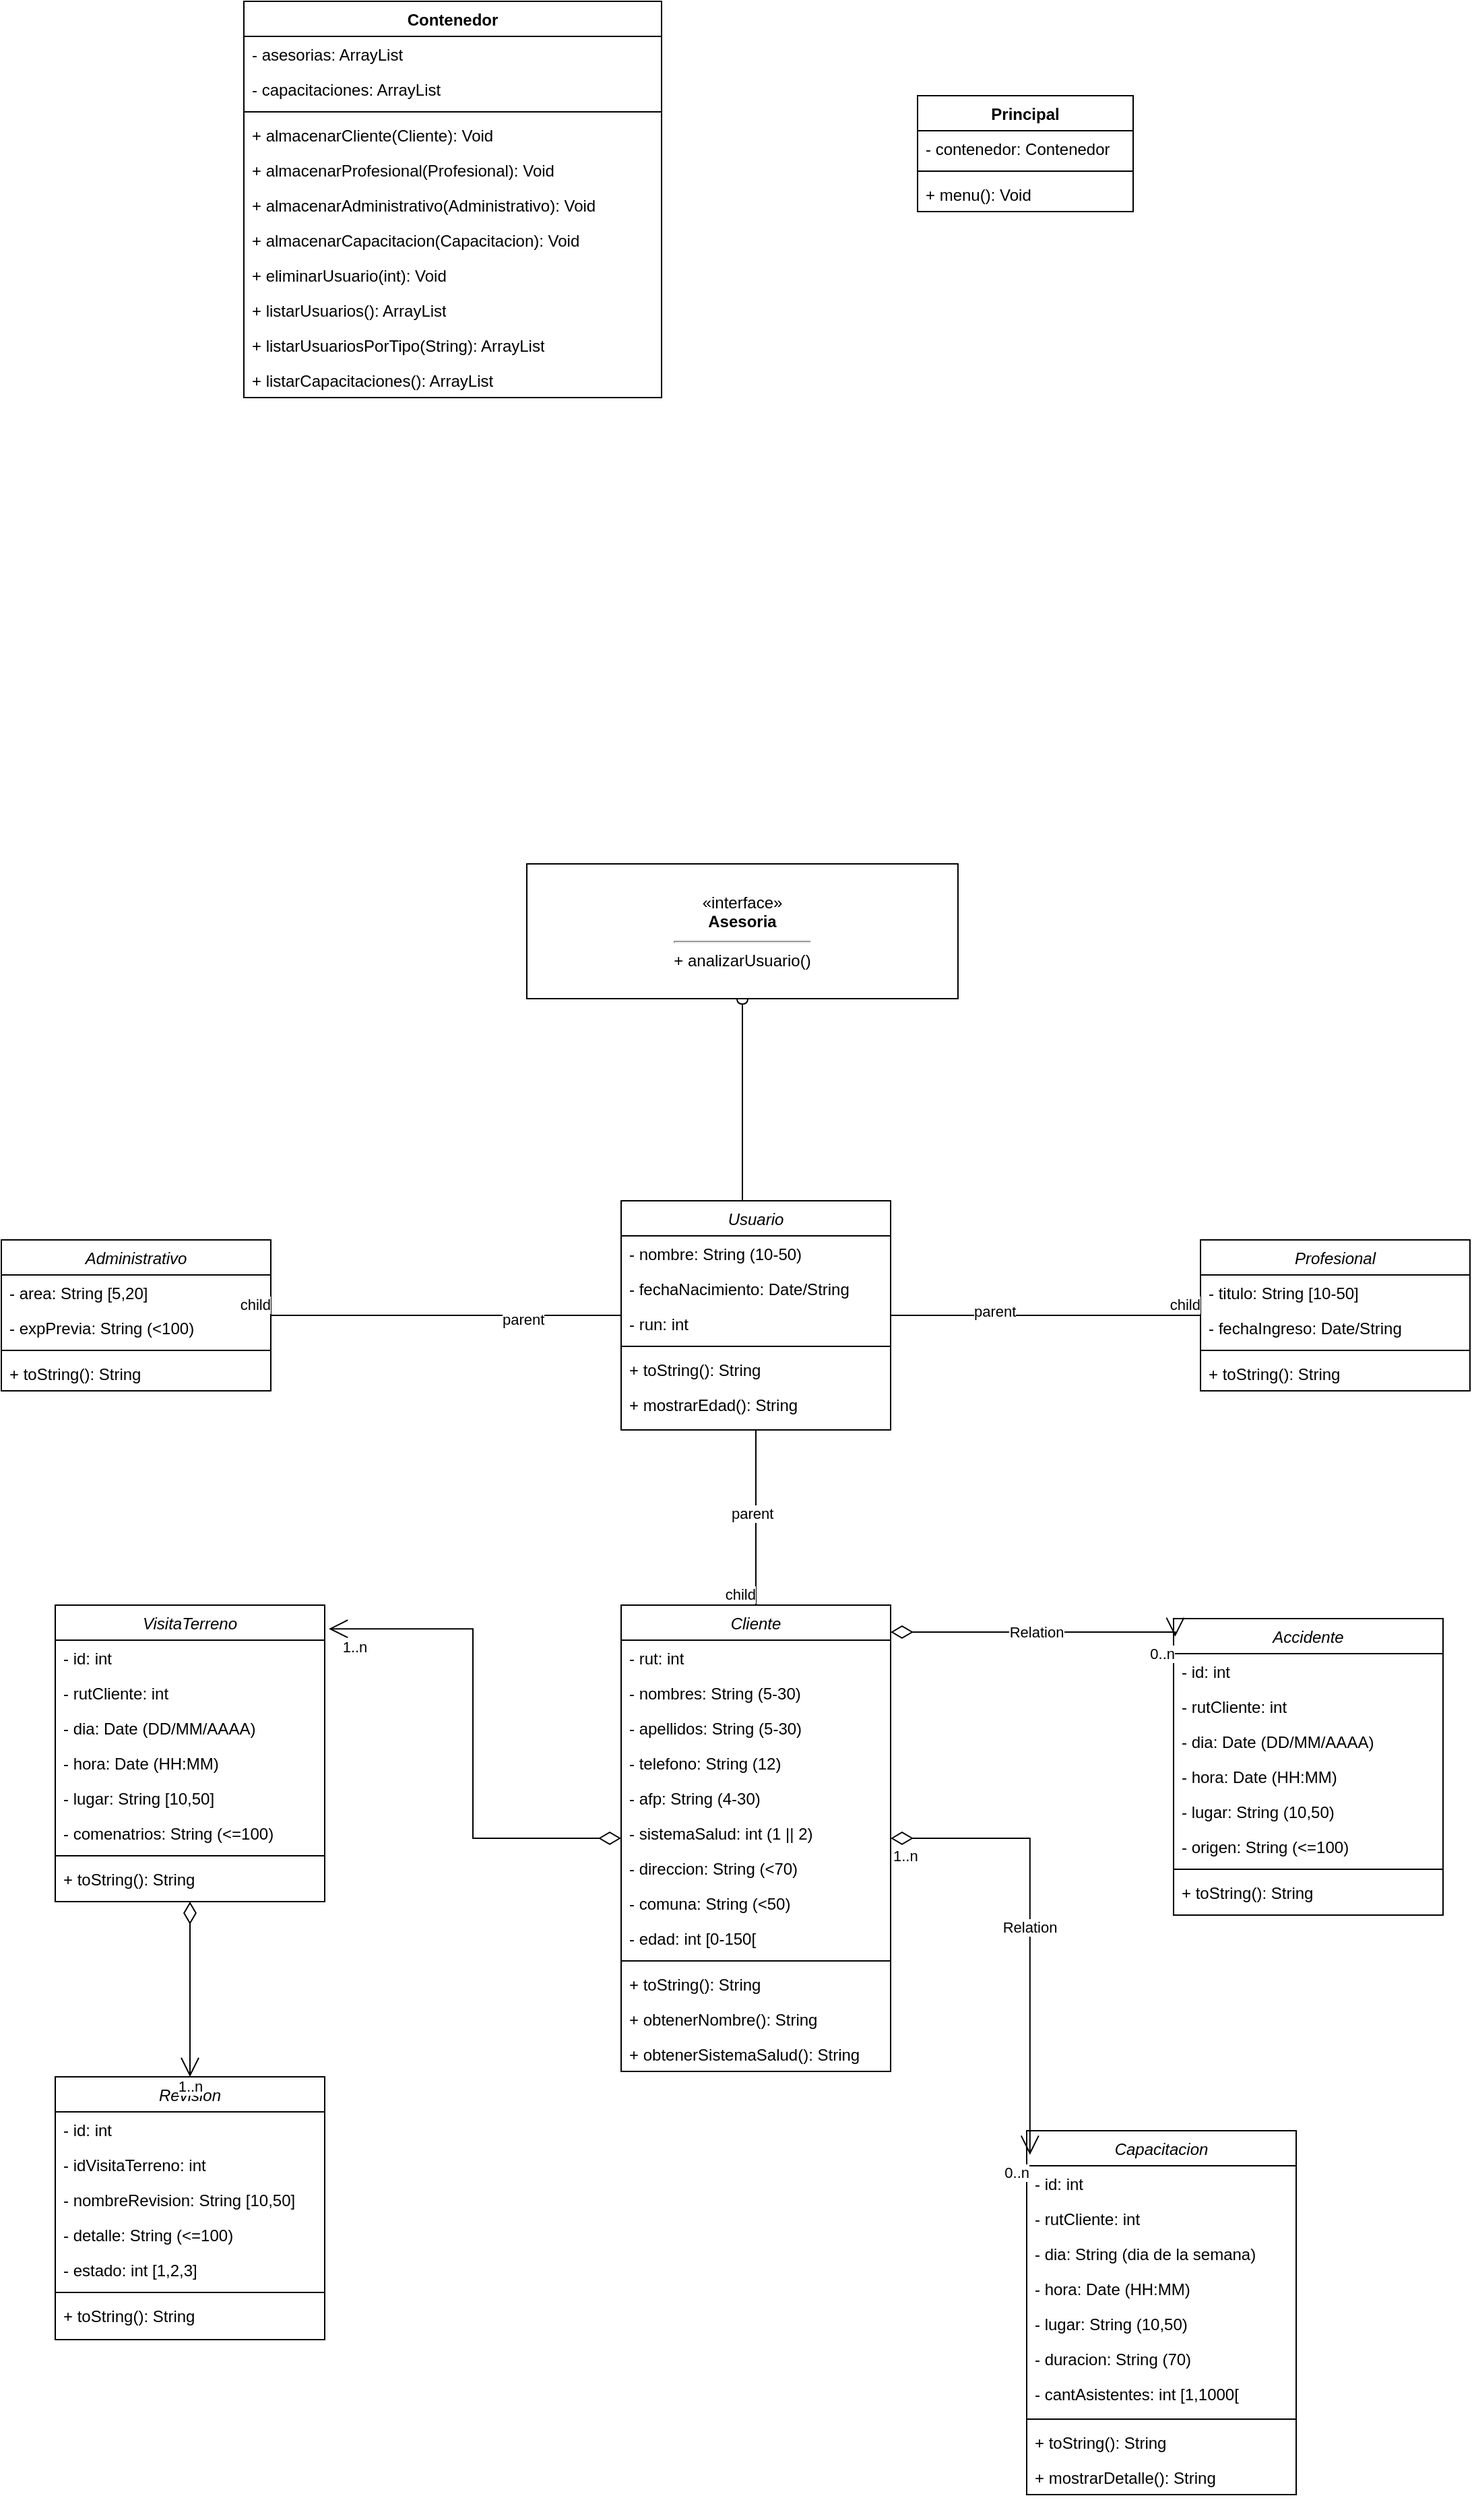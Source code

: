 <mxfile version="28.0.4">
  <diagram id="C5RBs43oDa-KdzZeNtuy" name="Page-1">
    <mxGraphModel dx="1303" dy="1962" grid="1" gridSize="10" guides="1" tooltips="1" connect="1" arrows="1" fold="1" page="1" pageScale="1" pageWidth="827" pageHeight="1169" math="0" shadow="0">
      <root>
        <mxCell id="WIyWlLk6GJQsqaUBKTNV-0" />
        <mxCell id="WIyWlLk6GJQsqaUBKTNV-1" parent="WIyWlLk6GJQsqaUBKTNV-0" />
        <mxCell id="zkfFHV4jXpPFQw0GAbJ--0" value="Usuario" style="swimlane;fontStyle=2;align=center;verticalAlign=top;childLayout=stackLayout;horizontal=1;startSize=26;horizontalStack=0;resizeParent=1;resizeLast=0;collapsible=1;marginBottom=0;rounded=0;shadow=0;strokeWidth=1;" parent="WIyWlLk6GJQsqaUBKTNV-1" vertex="1">
          <mxGeometry x="740" y="-180" width="200" height="170" as="geometry">
            <mxRectangle x="740" y="-380" width="160" height="26" as="alternateBounds" />
          </mxGeometry>
        </mxCell>
        <mxCell id="zkfFHV4jXpPFQw0GAbJ--1" value="- nombre: String (10-50)" style="text;align=left;verticalAlign=top;spacingLeft=4;spacingRight=4;overflow=hidden;rotatable=0;points=[[0,0.5],[1,0.5]];portConstraint=eastwest;" parent="zkfFHV4jXpPFQw0GAbJ--0" vertex="1">
          <mxGeometry y="26" width="200" height="26" as="geometry" />
        </mxCell>
        <mxCell id="zkfFHV4jXpPFQw0GAbJ--2" value="- fechaNacimiento: Date/String" style="text;align=left;verticalAlign=top;spacingLeft=4;spacingRight=4;overflow=hidden;rotatable=0;points=[[0,0.5],[1,0.5]];portConstraint=eastwest;rounded=0;shadow=0;html=0;" parent="zkfFHV4jXpPFQw0GAbJ--0" vertex="1">
          <mxGeometry y="52" width="200" height="26" as="geometry" />
        </mxCell>
        <mxCell id="zkfFHV4jXpPFQw0GAbJ--3" value="- run: int" style="text;align=left;verticalAlign=top;spacingLeft=4;spacingRight=4;overflow=hidden;rotatable=0;points=[[0,0.5],[1,0.5]];portConstraint=eastwest;rounded=0;shadow=0;html=0;" parent="zkfFHV4jXpPFQw0GAbJ--0" vertex="1">
          <mxGeometry y="78" width="200" height="26" as="geometry" />
        </mxCell>
        <mxCell id="zkfFHV4jXpPFQw0GAbJ--4" value="" style="line;html=1;strokeWidth=1;align=left;verticalAlign=middle;spacingTop=-1;spacingLeft=3;spacingRight=3;rotatable=0;labelPosition=right;points=[];portConstraint=eastwest;" parent="zkfFHV4jXpPFQw0GAbJ--0" vertex="1">
          <mxGeometry y="104" width="200" height="8" as="geometry" />
        </mxCell>
        <mxCell id="zkfFHV4jXpPFQw0GAbJ--5" value="+ toString(): String" style="text;align=left;verticalAlign=top;spacingLeft=4;spacingRight=4;overflow=hidden;rotatable=0;points=[[0,0.5],[1,0.5]];portConstraint=eastwest;" parent="zkfFHV4jXpPFQw0GAbJ--0" vertex="1">
          <mxGeometry y="112" width="200" height="26" as="geometry" />
        </mxCell>
        <mxCell id="tu1aCwxSebg4Oj8lxgNf-0" value="+ mostrarEdad(): String" style="text;align=left;verticalAlign=top;spacingLeft=4;spacingRight=4;overflow=hidden;rotatable=0;points=[[0,0.5],[1,0.5]];portConstraint=eastwest;" vertex="1" parent="zkfFHV4jXpPFQw0GAbJ--0">
          <mxGeometry y="138" width="200" height="26" as="geometry" />
        </mxCell>
        <mxCell id="suIlF_42kFlUgBsZwgsf-0" value="Cliente" style="swimlane;fontStyle=2;align=center;verticalAlign=top;childLayout=stackLayout;horizontal=1;startSize=26;horizontalStack=0;resizeParent=1;resizeLast=0;collapsible=1;marginBottom=0;rounded=0;shadow=0;strokeWidth=1;" parent="WIyWlLk6GJQsqaUBKTNV-1" vertex="1">
          <mxGeometry x="740" y="120" width="200" height="346" as="geometry">
            <mxRectangle x="740" y="120" width="160" height="26" as="alternateBounds" />
          </mxGeometry>
        </mxCell>
        <mxCell id="suIlF_42kFlUgBsZwgsf-1" value="- rut: int" style="text;align=left;verticalAlign=top;spacingLeft=4;spacingRight=4;overflow=hidden;rotatable=0;points=[[0,0.5],[1,0.5]];portConstraint=eastwest;" parent="suIlF_42kFlUgBsZwgsf-0" vertex="1">
          <mxGeometry y="26" width="200" height="26" as="geometry" />
        </mxCell>
        <mxCell id="suIlF_42kFlUgBsZwgsf-2" value="- nombres: String (5-30)" style="text;align=left;verticalAlign=top;spacingLeft=4;spacingRight=4;overflow=hidden;rotatable=0;points=[[0,0.5],[1,0.5]];portConstraint=eastwest;rounded=0;shadow=0;html=0;" parent="suIlF_42kFlUgBsZwgsf-0" vertex="1">
          <mxGeometry y="52" width="200" height="26" as="geometry" />
        </mxCell>
        <mxCell id="suIlF_42kFlUgBsZwgsf-3" value="- apellidos: String (5-30)" style="text;align=left;verticalAlign=top;spacingLeft=4;spacingRight=4;overflow=hidden;rotatable=0;points=[[0,0.5],[1,0.5]];portConstraint=eastwest;rounded=0;shadow=0;html=0;" parent="suIlF_42kFlUgBsZwgsf-0" vertex="1">
          <mxGeometry y="78" width="200" height="26" as="geometry" />
        </mxCell>
        <mxCell id="suIlF_42kFlUgBsZwgsf-7" value="- telefono: String (12)" style="text;align=left;verticalAlign=top;spacingLeft=4;spacingRight=4;overflow=hidden;rotatable=0;points=[[0,0.5],[1,0.5]];portConstraint=eastwest;rounded=0;shadow=0;html=0;" parent="suIlF_42kFlUgBsZwgsf-0" vertex="1">
          <mxGeometry y="104" width="200" height="26" as="geometry" />
        </mxCell>
        <mxCell id="suIlF_42kFlUgBsZwgsf-8" value="- afp: String (4-30)" style="text;align=left;verticalAlign=top;spacingLeft=4;spacingRight=4;overflow=hidden;rotatable=0;points=[[0,0.5],[1,0.5]];portConstraint=eastwest;rounded=0;shadow=0;html=0;" parent="suIlF_42kFlUgBsZwgsf-0" vertex="1">
          <mxGeometry y="130" width="200" height="26" as="geometry" />
        </mxCell>
        <mxCell id="suIlF_42kFlUgBsZwgsf-9" value="- sistemaSalud: int (1 || 2)" style="text;align=left;verticalAlign=top;spacingLeft=4;spacingRight=4;overflow=hidden;rotatable=0;points=[[0,0.5],[1,0.5]];portConstraint=eastwest;rounded=0;shadow=0;html=0;" parent="suIlF_42kFlUgBsZwgsf-0" vertex="1">
          <mxGeometry y="156" width="200" height="26" as="geometry" />
        </mxCell>
        <mxCell id="suIlF_42kFlUgBsZwgsf-10" value="- direccion: String (&lt;70)" style="text;align=left;verticalAlign=top;spacingLeft=4;spacingRight=4;overflow=hidden;rotatable=0;points=[[0,0.5],[1,0.5]];portConstraint=eastwest;rounded=0;shadow=0;html=0;" parent="suIlF_42kFlUgBsZwgsf-0" vertex="1">
          <mxGeometry y="182" width="200" height="26" as="geometry" />
        </mxCell>
        <mxCell id="suIlF_42kFlUgBsZwgsf-11" value="- comuna: String (&lt;50)" style="text;align=left;verticalAlign=top;spacingLeft=4;spacingRight=4;overflow=hidden;rotatable=0;points=[[0,0.5],[1,0.5]];portConstraint=eastwest;rounded=0;shadow=0;html=0;" parent="suIlF_42kFlUgBsZwgsf-0" vertex="1">
          <mxGeometry y="208" width="200" height="26" as="geometry" />
        </mxCell>
        <mxCell id="suIlF_42kFlUgBsZwgsf-12" value="- edad: int [0-150[" style="text;align=left;verticalAlign=top;spacingLeft=4;spacingRight=4;overflow=hidden;rotatable=0;points=[[0,0.5],[1,0.5]];portConstraint=eastwest;rounded=0;shadow=0;html=0;" parent="suIlF_42kFlUgBsZwgsf-0" vertex="1">
          <mxGeometry y="234" width="200" height="26" as="geometry" />
        </mxCell>
        <mxCell id="suIlF_42kFlUgBsZwgsf-4" value="" style="line;html=1;strokeWidth=1;align=left;verticalAlign=middle;spacingTop=-1;spacingLeft=3;spacingRight=3;rotatable=0;labelPosition=right;points=[];portConstraint=eastwest;" parent="suIlF_42kFlUgBsZwgsf-0" vertex="1">
          <mxGeometry y="260" width="200" height="8" as="geometry" />
        </mxCell>
        <mxCell id="suIlF_42kFlUgBsZwgsf-78" value="+ toString(): String" style="text;align=left;verticalAlign=top;spacingLeft=4;spacingRight=4;overflow=hidden;rotatable=0;points=[[0,0.5],[1,0.5]];portConstraint=eastwest;" parent="suIlF_42kFlUgBsZwgsf-0" vertex="1">
          <mxGeometry y="268" width="200" height="26" as="geometry" />
        </mxCell>
        <mxCell id="tu1aCwxSebg4Oj8lxgNf-9" value="+ obtenerNombre(): String" style="text;align=left;verticalAlign=top;spacingLeft=4;spacingRight=4;overflow=hidden;rotatable=0;points=[[0,0.5],[1,0.5]];portConstraint=eastwest;" vertex="1" parent="suIlF_42kFlUgBsZwgsf-0">
          <mxGeometry y="294" width="200" height="26" as="geometry" />
        </mxCell>
        <mxCell id="tu1aCwxSebg4Oj8lxgNf-10" value="+ obtenerSistemaSalud(): String" style="text;align=left;verticalAlign=top;spacingLeft=4;spacingRight=4;overflow=hidden;rotatable=0;points=[[0,0.5],[1,0.5]];portConstraint=eastwest;" vertex="1" parent="suIlF_42kFlUgBsZwgsf-0">
          <mxGeometry y="320" width="200" height="26" as="geometry" />
        </mxCell>
        <mxCell id="suIlF_42kFlUgBsZwgsf-13" value="Profesional" style="swimlane;fontStyle=2;align=center;verticalAlign=top;childLayout=stackLayout;horizontal=1;startSize=26;horizontalStack=0;resizeParent=1;resizeLast=0;collapsible=1;marginBottom=0;rounded=0;shadow=0;strokeWidth=1;" parent="WIyWlLk6GJQsqaUBKTNV-1" vertex="1">
          <mxGeometry x="1170" y="-151" width="200" height="112" as="geometry">
            <mxRectangle x="220" y="120" width="160" height="26" as="alternateBounds" />
          </mxGeometry>
        </mxCell>
        <mxCell id="suIlF_42kFlUgBsZwgsf-14" value="- titulo: String [10-50]" style="text;align=left;verticalAlign=top;spacingLeft=4;spacingRight=4;overflow=hidden;rotatable=0;points=[[0,0.5],[1,0.5]];portConstraint=eastwest;" parent="suIlF_42kFlUgBsZwgsf-13" vertex="1">
          <mxGeometry y="26" width="200" height="26" as="geometry" />
        </mxCell>
        <mxCell id="suIlF_42kFlUgBsZwgsf-15" value="- fechaIngreso: Date/String" style="text;align=left;verticalAlign=top;spacingLeft=4;spacingRight=4;overflow=hidden;rotatable=0;points=[[0,0.5],[1,0.5]];portConstraint=eastwest;rounded=0;shadow=0;html=0;" parent="suIlF_42kFlUgBsZwgsf-13" vertex="1">
          <mxGeometry y="52" width="200" height="26" as="geometry" />
        </mxCell>
        <mxCell id="suIlF_42kFlUgBsZwgsf-17" value="" style="line;html=1;strokeWidth=1;align=left;verticalAlign=middle;spacingTop=-1;spacingLeft=3;spacingRight=3;rotatable=0;labelPosition=right;points=[];portConstraint=eastwest;" parent="suIlF_42kFlUgBsZwgsf-13" vertex="1">
          <mxGeometry y="78" width="200" height="8" as="geometry" />
        </mxCell>
        <mxCell id="suIlF_42kFlUgBsZwgsf-81" value="+ toString(): String" style="text;align=left;verticalAlign=top;spacingLeft=4;spacingRight=4;overflow=hidden;rotatable=0;points=[[0,0.5],[1,0.5]];portConstraint=eastwest;" parent="suIlF_42kFlUgBsZwgsf-13" vertex="1">
          <mxGeometry y="86" width="200" height="26" as="geometry" />
        </mxCell>
        <mxCell id="suIlF_42kFlUgBsZwgsf-21" value="Administrativo" style="swimlane;fontStyle=2;align=center;verticalAlign=top;childLayout=stackLayout;horizontal=1;startSize=26;horizontalStack=0;resizeParent=1;resizeLast=0;collapsible=1;marginBottom=0;rounded=0;shadow=0;strokeWidth=1;" parent="WIyWlLk6GJQsqaUBKTNV-1" vertex="1">
          <mxGeometry x="280" y="-151" width="200" height="112" as="geometry">
            <mxRectangle x="220" y="120" width="160" height="26" as="alternateBounds" />
          </mxGeometry>
        </mxCell>
        <mxCell id="suIlF_42kFlUgBsZwgsf-22" value="- area: String [5,20]" style="text;align=left;verticalAlign=top;spacingLeft=4;spacingRight=4;overflow=hidden;rotatable=0;points=[[0,0.5],[1,0.5]];portConstraint=eastwest;" parent="suIlF_42kFlUgBsZwgsf-21" vertex="1">
          <mxGeometry y="26" width="200" height="26" as="geometry" />
        </mxCell>
        <mxCell id="suIlF_42kFlUgBsZwgsf-23" value="- expPrevia: String (&lt;100)" style="text;align=left;verticalAlign=top;spacingLeft=4;spacingRight=4;overflow=hidden;rotatable=0;points=[[0,0.5],[1,0.5]];portConstraint=eastwest;rounded=0;shadow=0;html=0;" parent="suIlF_42kFlUgBsZwgsf-21" vertex="1">
          <mxGeometry y="52" width="200" height="26" as="geometry" />
        </mxCell>
        <mxCell id="suIlF_42kFlUgBsZwgsf-25" value="" style="line;html=1;strokeWidth=1;align=left;verticalAlign=middle;spacingTop=-1;spacingLeft=3;spacingRight=3;rotatable=0;labelPosition=right;points=[];portConstraint=eastwest;" parent="suIlF_42kFlUgBsZwgsf-21" vertex="1">
          <mxGeometry y="78" width="200" height="8" as="geometry" />
        </mxCell>
        <mxCell id="suIlF_42kFlUgBsZwgsf-76" value="+ toString(): String" style="text;align=left;verticalAlign=top;spacingLeft=4;spacingRight=4;overflow=hidden;rotatable=0;points=[[0,0.5],[1,0.5]];portConstraint=eastwest;" parent="suIlF_42kFlUgBsZwgsf-21" vertex="1">
          <mxGeometry y="86" width="200" height="26" as="geometry" />
        </mxCell>
        <mxCell id="suIlF_42kFlUgBsZwgsf-28" value="Capacitacion" style="swimlane;fontStyle=2;align=center;verticalAlign=top;childLayout=stackLayout;horizontal=1;startSize=26;horizontalStack=0;resizeParent=1;resizeLast=0;collapsible=1;marginBottom=0;rounded=0;shadow=0;strokeWidth=1;" parent="WIyWlLk6GJQsqaUBKTNV-1" vertex="1">
          <mxGeometry x="1041" y="510" width="200" height="270" as="geometry">
            <mxRectangle x="1080" y="120" width="160" height="26" as="alternateBounds" />
          </mxGeometry>
        </mxCell>
        <mxCell id="suIlF_42kFlUgBsZwgsf-29" value="- id: int" style="text;align=left;verticalAlign=top;spacingLeft=4;spacingRight=4;overflow=hidden;rotatable=0;points=[[0,0.5],[1,0.5]];portConstraint=eastwest;" parent="suIlF_42kFlUgBsZwgsf-28" vertex="1">
          <mxGeometry y="26" width="200" height="26" as="geometry" />
        </mxCell>
        <mxCell id="suIlF_42kFlUgBsZwgsf-30" value="- rutCliente: int" style="text;align=left;verticalAlign=top;spacingLeft=4;spacingRight=4;overflow=hidden;rotatable=0;points=[[0,0.5],[1,0.5]];portConstraint=eastwest;rounded=0;shadow=0;html=0;" parent="suIlF_42kFlUgBsZwgsf-28" vertex="1">
          <mxGeometry y="52" width="200" height="26" as="geometry" />
        </mxCell>
        <mxCell id="suIlF_42kFlUgBsZwgsf-32" value="- dia: String (dia de la semana)" style="text;align=left;verticalAlign=top;spacingLeft=4;spacingRight=4;overflow=hidden;rotatable=0;points=[[0,0.5],[1,0.5]];portConstraint=eastwest;rounded=0;shadow=0;html=0;" parent="suIlF_42kFlUgBsZwgsf-28" vertex="1">
          <mxGeometry y="78" width="200" height="26" as="geometry" />
        </mxCell>
        <mxCell id="suIlF_42kFlUgBsZwgsf-33" value="- hora: Date (HH:MM)" style="text;align=left;verticalAlign=top;spacingLeft=4;spacingRight=4;overflow=hidden;rotatable=0;points=[[0,0.5],[1,0.5]];portConstraint=eastwest;rounded=0;shadow=0;html=0;" parent="suIlF_42kFlUgBsZwgsf-28" vertex="1">
          <mxGeometry y="104" width="200" height="26" as="geometry" />
        </mxCell>
        <mxCell id="suIlF_42kFlUgBsZwgsf-34" value="- lugar: String (10,50)" style="text;align=left;verticalAlign=top;spacingLeft=4;spacingRight=4;overflow=hidden;rotatable=0;points=[[0,0.5],[1,0.5]];portConstraint=eastwest;rounded=0;shadow=0;html=0;" parent="suIlF_42kFlUgBsZwgsf-28" vertex="1">
          <mxGeometry y="130" width="200" height="26" as="geometry" />
        </mxCell>
        <mxCell id="suIlF_42kFlUgBsZwgsf-35" value="- duracion: String (70)" style="text;align=left;verticalAlign=top;spacingLeft=4;spacingRight=4;overflow=hidden;rotatable=0;points=[[0,0.5],[1,0.5]];portConstraint=eastwest;rounded=0;shadow=0;html=0;" parent="suIlF_42kFlUgBsZwgsf-28" vertex="1">
          <mxGeometry y="156" width="200" height="26" as="geometry" />
        </mxCell>
        <mxCell id="suIlF_42kFlUgBsZwgsf-36" value="- cantAsistentes: int [1,1000[" style="text;align=left;verticalAlign=top;spacingLeft=4;spacingRight=4;overflow=hidden;rotatable=0;points=[[0,0.5],[1,0.5]];portConstraint=eastwest;rounded=0;shadow=0;html=0;" parent="suIlF_42kFlUgBsZwgsf-28" vertex="1">
          <mxGeometry y="182" width="200" height="28" as="geometry" />
        </mxCell>
        <mxCell id="suIlF_42kFlUgBsZwgsf-31" value="" style="line;html=1;strokeWidth=1;align=left;verticalAlign=middle;spacingTop=-1;spacingLeft=3;spacingRight=3;rotatable=0;labelPosition=right;points=[];portConstraint=eastwest;" parent="suIlF_42kFlUgBsZwgsf-28" vertex="1">
          <mxGeometry y="210" width="200" height="8" as="geometry" />
        </mxCell>
        <mxCell id="suIlF_42kFlUgBsZwgsf-80" value="+ toString(): String" style="text;align=left;verticalAlign=top;spacingLeft=4;spacingRight=4;overflow=hidden;rotatable=0;points=[[0,0.5],[1,0.5]];portConstraint=eastwest;" parent="suIlF_42kFlUgBsZwgsf-28" vertex="1">
          <mxGeometry y="218" width="200" height="26" as="geometry" />
        </mxCell>
        <mxCell id="tu1aCwxSebg4Oj8lxgNf-13" value="+ mostrarDetalle(): String" style="text;align=left;verticalAlign=top;spacingLeft=4;spacingRight=4;overflow=hidden;rotatable=0;points=[[0,0.5],[1,0.5]];portConstraint=eastwest;" vertex="1" parent="suIlF_42kFlUgBsZwgsf-28">
          <mxGeometry y="244" width="200" height="26" as="geometry" />
        </mxCell>
        <mxCell id="suIlF_42kFlUgBsZwgsf-37" value="Accidente" style="swimlane;fontStyle=2;align=center;verticalAlign=top;childLayout=stackLayout;horizontal=1;startSize=26;horizontalStack=0;resizeParent=1;resizeLast=0;collapsible=1;marginBottom=0;rounded=0;shadow=0;strokeWidth=1;" parent="WIyWlLk6GJQsqaUBKTNV-1" vertex="1">
          <mxGeometry x="1150" y="130" width="200" height="220" as="geometry">
            <mxRectangle x="1041" y="440" width="160" height="26" as="alternateBounds" />
          </mxGeometry>
        </mxCell>
        <mxCell id="suIlF_42kFlUgBsZwgsf-38" value="- id: int" style="text;align=left;verticalAlign=top;spacingLeft=4;spacingRight=4;overflow=hidden;rotatable=0;points=[[0,0.5],[1,0.5]];portConstraint=eastwest;" parent="suIlF_42kFlUgBsZwgsf-37" vertex="1">
          <mxGeometry y="26" width="200" height="26" as="geometry" />
        </mxCell>
        <mxCell id="suIlF_42kFlUgBsZwgsf-39" value="- rutCliente: int" style="text;align=left;verticalAlign=top;spacingLeft=4;spacingRight=4;overflow=hidden;rotatable=0;points=[[0,0.5],[1,0.5]];portConstraint=eastwest;rounded=0;shadow=0;html=0;" parent="suIlF_42kFlUgBsZwgsf-37" vertex="1">
          <mxGeometry y="52" width="200" height="26" as="geometry" />
        </mxCell>
        <mxCell id="suIlF_42kFlUgBsZwgsf-45" value="- dia: Date (DD/MM/AAAA)" style="text;align=left;verticalAlign=top;spacingLeft=4;spacingRight=4;overflow=hidden;rotatable=0;points=[[0,0.5],[1,0.5]];portConstraint=eastwest;rounded=0;shadow=0;html=0;" parent="suIlF_42kFlUgBsZwgsf-37" vertex="1">
          <mxGeometry y="78" width="200" height="26" as="geometry" />
        </mxCell>
        <mxCell id="suIlF_42kFlUgBsZwgsf-46" value="- hora: Date (HH:MM)" style="text;align=left;verticalAlign=top;spacingLeft=4;spacingRight=4;overflow=hidden;rotatable=0;points=[[0,0.5],[1,0.5]];portConstraint=eastwest;rounded=0;shadow=0;html=0;" parent="suIlF_42kFlUgBsZwgsf-37" vertex="1">
          <mxGeometry y="104" width="200" height="26" as="geometry" />
        </mxCell>
        <mxCell id="suIlF_42kFlUgBsZwgsf-47" value="- lugar: String (10,50)" style="text;align=left;verticalAlign=top;spacingLeft=4;spacingRight=4;overflow=hidden;rotatable=0;points=[[0,0.5],[1,0.5]];portConstraint=eastwest;rounded=0;shadow=0;html=0;" parent="suIlF_42kFlUgBsZwgsf-37" vertex="1">
          <mxGeometry y="130" width="200" height="26" as="geometry" />
        </mxCell>
        <mxCell id="suIlF_42kFlUgBsZwgsf-48" value="- origen: String (&lt;=100)" style="text;align=left;verticalAlign=top;spacingLeft=4;spacingRight=4;overflow=hidden;rotatable=0;points=[[0,0.5],[1,0.5]];portConstraint=eastwest;rounded=0;shadow=0;html=0;" parent="suIlF_42kFlUgBsZwgsf-37" vertex="1">
          <mxGeometry y="156" width="200" height="26" as="geometry" />
        </mxCell>
        <mxCell id="suIlF_42kFlUgBsZwgsf-40" value="" style="line;html=1;strokeWidth=1;align=left;verticalAlign=middle;spacingTop=-1;spacingLeft=3;spacingRight=3;rotatable=0;labelPosition=right;points=[];portConstraint=eastwest;" parent="suIlF_42kFlUgBsZwgsf-37" vertex="1">
          <mxGeometry y="182" width="200" height="8" as="geometry" />
        </mxCell>
        <mxCell id="suIlF_42kFlUgBsZwgsf-82" value="+ toString(): String" style="text;align=left;verticalAlign=top;spacingLeft=4;spacingRight=4;overflow=hidden;rotatable=0;points=[[0,0.5],[1,0.5]];portConstraint=eastwest;" parent="suIlF_42kFlUgBsZwgsf-37" vertex="1">
          <mxGeometry y="190" width="200" height="26" as="geometry" />
        </mxCell>
        <mxCell id="suIlF_42kFlUgBsZwgsf-41" value="VisitaTerreno" style="swimlane;fontStyle=2;align=center;verticalAlign=top;childLayout=stackLayout;horizontal=1;startSize=26;horizontalStack=0;resizeParent=1;resizeLast=0;collapsible=1;marginBottom=0;rounded=0;shadow=0;strokeWidth=1;" parent="WIyWlLk6GJQsqaUBKTNV-1" vertex="1">
          <mxGeometry x="320" y="120" width="200" height="220" as="geometry">
            <mxRectangle x="220" y="120" width="160" height="26" as="alternateBounds" />
          </mxGeometry>
        </mxCell>
        <mxCell id="suIlF_42kFlUgBsZwgsf-42" value="- id: int" style="text;align=left;verticalAlign=top;spacingLeft=4;spacingRight=4;overflow=hidden;rotatable=0;points=[[0,0.5],[1,0.5]];portConstraint=eastwest;" parent="suIlF_42kFlUgBsZwgsf-41" vertex="1">
          <mxGeometry y="26" width="200" height="26" as="geometry" />
        </mxCell>
        <mxCell id="suIlF_42kFlUgBsZwgsf-43" value="- rutCliente: int" style="text;align=left;verticalAlign=top;spacingLeft=4;spacingRight=4;overflow=hidden;rotatable=0;points=[[0,0.5],[1,0.5]];portConstraint=eastwest;rounded=0;shadow=0;html=0;" parent="suIlF_42kFlUgBsZwgsf-41" vertex="1">
          <mxGeometry y="52" width="200" height="26" as="geometry" />
        </mxCell>
        <mxCell id="suIlF_42kFlUgBsZwgsf-50" value="- dia: Date (DD/MM/AAAA)" style="text;align=left;verticalAlign=top;spacingLeft=4;spacingRight=4;overflow=hidden;rotatable=0;points=[[0,0.5],[1,0.5]];portConstraint=eastwest;rounded=0;shadow=0;html=0;" parent="suIlF_42kFlUgBsZwgsf-41" vertex="1">
          <mxGeometry y="78" width="200" height="26" as="geometry" />
        </mxCell>
        <mxCell id="suIlF_42kFlUgBsZwgsf-49" value="- hora: Date (HH:MM)" style="text;align=left;verticalAlign=top;spacingLeft=4;spacingRight=4;overflow=hidden;rotatable=0;points=[[0,0.5],[1,0.5]];portConstraint=eastwest;rounded=0;shadow=0;html=0;" parent="suIlF_42kFlUgBsZwgsf-41" vertex="1">
          <mxGeometry y="104" width="200" height="26" as="geometry" />
        </mxCell>
        <mxCell id="suIlF_42kFlUgBsZwgsf-51" value="- lugar: String [10,50]" style="text;align=left;verticalAlign=top;spacingLeft=4;spacingRight=4;overflow=hidden;rotatable=0;points=[[0,0.5],[1,0.5]];portConstraint=eastwest;rounded=0;shadow=0;html=0;" parent="suIlF_42kFlUgBsZwgsf-41" vertex="1">
          <mxGeometry y="130" width="200" height="26" as="geometry" />
        </mxCell>
        <mxCell id="suIlF_42kFlUgBsZwgsf-52" value="- comenatrios: String (&lt;=100)" style="text;align=left;verticalAlign=top;spacingLeft=4;spacingRight=4;overflow=hidden;rotatable=0;points=[[0,0.5],[1,0.5]];portConstraint=eastwest;rounded=0;shadow=0;html=0;" parent="suIlF_42kFlUgBsZwgsf-41" vertex="1">
          <mxGeometry y="156" width="200" height="26" as="geometry" />
        </mxCell>
        <mxCell id="suIlF_42kFlUgBsZwgsf-44" value="" style="line;html=1;strokeWidth=1;align=left;verticalAlign=middle;spacingTop=-1;spacingLeft=3;spacingRight=3;rotatable=0;labelPosition=right;points=[];portConstraint=eastwest;" parent="suIlF_42kFlUgBsZwgsf-41" vertex="1">
          <mxGeometry y="182" width="200" height="8" as="geometry" />
        </mxCell>
        <mxCell id="suIlF_42kFlUgBsZwgsf-75" value="+ toString(): String" style="text;align=left;verticalAlign=top;spacingLeft=4;spacingRight=4;overflow=hidden;rotatable=0;points=[[0,0.5],[1,0.5]];portConstraint=eastwest;" parent="suIlF_42kFlUgBsZwgsf-41" vertex="1">
          <mxGeometry y="190" width="200" height="26" as="geometry" />
        </mxCell>
        <mxCell id="suIlF_42kFlUgBsZwgsf-53" value="Revision" style="swimlane;fontStyle=2;align=center;verticalAlign=top;childLayout=stackLayout;horizontal=1;startSize=26;horizontalStack=0;resizeParent=1;resizeLast=0;collapsible=1;marginBottom=0;rounded=0;shadow=0;strokeWidth=1;" parent="WIyWlLk6GJQsqaUBKTNV-1" vertex="1">
          <mxGeometry x="320" y="470" width="200" height="195" as="geometry">
            <mxRectangle x="220" y="120" width="160" height="26" as="alternateBounds" />
          </mxGeometry>
        </mxCell>
        <mxCell id="suIlF_42kFlUgBsZwgsf-54" value="- id: int" style="text;align=left;verticalAlign=top;spacingLeft=4;spacingRight=4;overflow=hidden;rotatable=0;points=[[0,0.5],[1,0.5]];portConstraint=eastwest;" parent="suIlF_42kFlUgBsZwgsf-53" vertex="1">
          <mxGeometry y="26" width="200" height="26" as="geometry" />
        </mxCell>
        <mxCell id="suIlF_42kFlUgBsZwgsf-55" value="- idVisitaTerreno: int" style="text;align=left;verticalAlign=top;spacingLeft=4;spacingRight=4;overflow=hidden;rotatable=0;points=[[0,0.5],[1,0.5]];portConstraint=eastwest;rounded=0;shadow=0;html=0;" parent="suIlF_42kFlUgBsZwgsf-53" vertex="1">
          <mxGeometry y="52" width="200" height="26" as="geometry" />
        </mxCell>
        <mxCell id="suIlF_42kFlUgBsZwgsf-57" value="- nombreRevision: String [10,50]" style="text;align=left;verticalAlign=top;spacingLeft=4;spacingRight=4;overflow=hidden;rotatable=0;points=[[0,0.5],[1,0.5]];portConstraint=eastwest;rounded=0;shadow=0;html=0;" parent="suIlF_42kFlUgBsZwgsf-53" vertex="1">
          <mxGeometry y="78" width="200" height="26" as="geometry" />
        </mxCell>
        <mxCell id="suIlF_42kFlUgBsZwgsf-58" value="- detalle: String (&lt;=100)" style="text;align=left;verticalAlign=top;spacingLeft=4;spacingRight=4;overflow=hidden;rotatable=0;points=[[0,0.5],[1,0.5]];portConstraint=eastwest;rounded=0;shadow=0;html=0;" parent="suIlF_42kFlUgBsZwgsf-53" vertex="1">
          <mxGeometry y="104" width="200" height="26" as="geometry" />
        </mxCell>
        <mxCell id="suIlF_42kFlUgBsZwgsf-60" value="- estado: int [1,2,3]" style="text;align=left;verticalAlign=top;spacingLeft=4;spacingRight=4;overflow=hidden;rotatable=0;points=[[0,0.5],[1,0.5]];portConstraint=eastwest;rounded=0;shadow=0;html=0;" parent="suIlF_42kFlUgBsZwgsf-53" vertex="1">
          <mxGeometry y="130" width="200" height="26" as="geometry" />
        </mxCell>
        <mxCell id="suIlF_42kFlUgBsZwgsf-56" value="" style="line;html=1;strokeWidth=1;align=left;verticalAlign=middle;spacingTop=-1;spacingLeft=3;spacingRight=3;rotatable=0;labelPosition=right;points=[];portConstraint=eastwest;" parent="suIlF_42kFlUgBsZwgsf-53" vertex="1">
          <mxGeometry y="156" width="200" height="8" as="geometry" />
        </mxCell>
        <mxCell id="suIlF_42kFlUgBsZwgsf-77" value="+ toString(): String" style="text;align=left;verticalAlign=top;spacingLeft=4;spacingRight=4;overflow=hidden;rotatable=0;points=[[0,0.5],[1,0.5]];portConstraint=eastwest;" parent="suIlF_42kFlUgBsZwgsf-53" vertex="1">
          <mxGeometry y="164" width="200" height="26" as="geometry" />
        </mxCell>
        <mxCell id="suIlF_42kFlUgBsZwgsf-61" value="Relation" style="endArrow=open;html=1;endSize=12;startArrow=diamondThin;startSize=14;startFill=0;edgeStyle=orthogonalEdgeStyle;rounded=0;entryX=0.012;entryY=0.066;entryDx=0;entryDy=0;entryPerimeter=0;" parent="WIyWlLk6GJQsqaUBKTNV-1" source="suIlF_42kFlUgBsZwgsf-0" target="suIlF_42kFlUgBsZwgsf-28" edge="1">
          <mxGeometry relative="1" as="geometry">
            <mxPoint x="920" y="80" as="sourcePoint" />
            <mxPoint x="990" y="60" as="targetPoint" />
          </mxGeometry>
        </mxCell>
        <mxCell id="suIlF_42kFlUgBsZwgsf-62" value="1..n" style="edgeLabel;resizable=0;html=1;align=left;verticalAlign=top;" parent="suIlF_42kFlUgBsZwgsf-61" connectable="0" vertex="1">
          <mxGeometry x="-1" relative="1" as="geometry" />
        </mxCell>
        <mxCell id="suIlF_42kFlUgBsZwgsf-63" value="0..n" style="edgeLabel;resizable=0;html=1;align=right;verticalAlign=top;" parent="suIlF_42kFlUgBsZwgsf-61" connectable="0" vertex="1">
          <mxGeometry x="1" relative="1" as="geometry" />
        </mxCell>
        <mxCell id="suIlF_42kFlUgBsZwgsf-64" value="Relation" style="endArrow=open;html=1;endSize=12;startArrow=diamondThin;startSize=14;startFill=0;edgeStyle=orthogonalEdgeStyle;rounded=0;entryX=0.006;entryY=0.061;entryDx=0;entryDy=0;entryPerimeter=0;" parent="WIyWlLk6GJQsqaUBKTNV-1" source="suIlF_42kFlUgBsZwgsf-0" target="suIlF_42kFlUgBsZwgsf-37" edge="1">
          <mxGeometry relative="1" as="geometry">
            <mxPoint x="870" y="270" as="sourcePoint" />
            <mxPoint x="992" y="490" as="targetPoint" />
            <Array as="points">
              <mxPoint x="1151" y="140" />
            </Array>
          </mxGeometry>
        </mxCell>
        <mxCell id="suIlF_42kFlUgBsZwgsf-66" value="0..n" style="edgeLabel;resizable=0;html=1;align=right;verticalAlign=top;" parent="suIlF_42kFlUgBsZwgsf-64" connectable="0" vertex="1">
          <mxGeometry x="1" relative="1" as="geometry" />
        </mxCell>
        <mxCell id="suIlF_42kFlUgBsZwgsf-70" value="" style="endArrow=open;html=1;endSize=12;startArrow=diamondThin;startSize=14;startFill=0;edgeStyle=orthogonalEdgeStyle;align=left;verticalAlign=bottom;rounded=0;entryX=1.015;entryY=0.08;entryDx=0;entryDy=0;entryPerimeter=0;" parent="WIyWlLk6GJQsqaUBKTNV-1" source="suIlF_42kFlUgBsZwgsf-0" target="suIlF_42kFlUgBsZwgsf-41" edge="1">
          <mxGeometry x="-1" y="3" relative="1" as="geometry">
            <mxPoint x="700" y="90" as="sourcePoint" />
            <mxPoint x="760" y="50" as="targetPoint" />
          </mxGeometry>
        </mxCell>
        <mxCell id="suIlF_42kFlUgBsZwgsf-71" value="1..n" style="edgeLabel;html=1;align=center;verticalAlign=middle;resizable=0;points=[];" parent="suIlF_42kFlUgBsZwgsf-70" vertex="1" connectable="0">
          <mxGeometry x="0.899" relative="1" as="geometry">
            <mxPoint y="13" as="offset" />
          </mxGeometry>
        </mxCell>
        <mxCell id="suIlF_42kFlUgBsZwgsf-83" value="«interface»&lt;br&gt;&lt;b&gt;Asesoria&lt;/b&gt;&lt;div&gt;&lt;hr&gt;&lt;div&gt;+ analizarUsuario()&lt;b&gt;&lt;/b&gt;&lt;/div&gt;&lt;/div&gt;" style="html=1;whiteSpace=wrap;strokeColor=default;" parent="WIyWlLk6GJQsqaUBKTNV-1" vertex="1">
          <mxGeometry x="670" y="-430" width="320" height="100" as="geometry" />
        </mxCell>
        <mxCell id="suIlF_42kFlUgBsZwgsf-90" value="" style="endArrow=none;html=1;edgeStyle=orthogonalEdgeStyle;rounded=0;" parent="WIyWlLk6GJQsqaUBKTNV-1" source="zkfFHV4jXpPFQw0GAbJ--0" target="suIlF_42kFlUgBsZwgsf-21" edge="1">
          <mxGeometry relative="1" as="geometry">
            <mxPoint x="690" y="-180" as="sourcePoint" />
            <mxPoint x="930" y="60" as="targetPoint" />
          </mxGeometry>
        </mxCell>
        <mxCell id="suIlF_42kFlUgBsZwgsf-92" value="child" style="edgeLabel;resizable=0;html=1;align=right;verticalAlign=bottom;" parent="suIlF_42kFlUgBsZwgsf-90" connectable="0" vertex="1">
          <mxGeometry x="1" relative="1" as="geometry" />
        </mxCell>
        <mxCell id="suIlF_42kFlUgBsZwgsf-93" value="" style="endArrow=none;html=1;edgeStyle=orthogonalEdgeStyle;rounded=0;" parent="WIyWlLk6GJQsqaUBKTNV-1" source="zkfFHV4jXpPFQw0GAbJ--0" target="suIlF_42kFlUgBsZwgsf-13" edge="1">
          <mxGeometry relative="1" as="geometry">
            <mxPoint x="1220" y="-110" as="sourcePoint" />
            <mxPoint x="930" y="125" as="targetPoint" />
          </mxGeometry>
        </mxCell>
        <mxCell id="suIlF_42kFlUgBsZwgsf-95" value="child" style="edgeLabel;resizable=0;html=1;align=right;verticalAlign=bottom;" parent="suIlF_42kFlUgBsZwgsf-93" connectable="0" vertex="1">
          <mxGeometry x="1" relative="1" as="geometry" />
        </mxCell>
        <mxCell id="suIlF_42kFlUgBsZwgsf-96" value="" style="endArrow=none;html=1;edgeStyle=orthogonalEdgeStyle;rounded=0;" parent="WIyWlLk6GJQsqaUBKTNV-1" source="zkfFHV4jXpPFQw0GAbJ--0" target="suIlF_42kFlUgBsZwgsf-0" edge="1">
          <mxGeometry relative="1" as="geometry">
            <mxPoint x="740" y="-347" as="sourcePoint" />
            <mxPoint x="450" y="-112" as="targetPoint" />
          </mxGeometry>
        </mxCell>
        <mxCell id="suIlF_42kFlUgBsZwgsf-97" value="parent" style="edgeLabel;resizable=0;html=1;align=left;verticalAlign=bottom;" parent="suIlF_42kFlUgBsZwgsf-96" connectable="0" vertex="1">
          <mxGeometry x="-1" relative="1" as="geometry">
            <mxPoint x="-190" y="-74" as="offset" />
          </mxGeometry>
        </mxCell>
        <mxCell id="suIlF_42kFlUgBsZwgsf-98" value="child" style="edgeLabel;resizable=0;html=1;align=right;verticalAlign=bottom;" parent="suIlF_42kFlUgBsZwgsf-96" connectable="0" vertex="1">
          <mxGeometry x="1" relative="1" as="geometry" />
        </mxCell>
        <mxCell id="tu1aCwxSebg4Oj8lxgNf-1" value="parent" style="edgeLabel;resizable=0;html=1;align=left;verticalAlign=bottom;" connectable="0" vertex="1" parent="WIyWlLk6GJQsqaUBKTNV-1">
          <mxGeometry x="1000" y="-90" as="geometry" />
        </mxCell>
        <mxCell id="tu1aCwxSebg4Oj8lxgNf-2" value="parent" style="edgeLabel;resizable=0;html=1;align=left;verticalAlign=bottom;" connectable="0" vertex="1" parent="WIyWlLk6GJQsqaUBKTNV-1">
          <mxGeometry x="820" y="60" as="geometry" />
        </mxCell>
        <mxCell id="tu1aCwxSebg4Oj8lxgNf-5" value="" style="html=1;verticalAlign=bottom;labelBackgroundColor=none;startArrow=halfCircle;startFill=0;startSize=2;endArrow=none;rounded=0;edgeStyle=elbowEdgeStyle;" edge="1" parent="WIyWlLk6GJQsqaUBKTNV-1" source="suIlF_42kFlUgBsZwgsf-83" target="zkfFHV4jXpPFQw0GAbJ--0">
          <mxGeometry x="-1" y="3" relative="1" as="geometry">
            <mxPoint x="940" y="-420" as="sourcePoint" />
            <mxPoint x="1100" y="-420" as="targetPoint" />
            <Array as="points">
              <mxPoint x="820" y="-420" />
            </Array>
          </mxGeometry>
        </mxCell>
        <mxCell id="tu1aCwxSebg4Oj8lxgNf-25" value="Contenedor" style="swimlane;fontStyle=1;align=center;verticalAlign=top;childLayout=stackLayout;horizontal=1;startSize=26;horizontalStack=0;resizeParent=1;resizeParentMax=0;resizeLast=0;collapsible=1;marginBottom=0;whiteSpace=wrap;html=1;" vertex="1" parent="WIyWlLk6GJQsqaUBKTNV-1">
          <mxGeometry x="460" y="-1070" width="310" height="294" as="geometry" />
        </mxCell>
        <mxCell id="tu1aCwxSebg4Oj8lxgNf-26" value="- asesorias: ArrayList" style="text;strokeColor=none;fillColor=none;align=left;verticalAlign=top;spacingLeft=4;spacingRight=4;overflow=hidden;rotatable=0;points=[[0,0.5],[1,0.5]];portConstraint=eastwest;whiteSpace=wrap;html=1;" vertex="1" parent="tu1aCwxSebg4Oj8lxgNf-25">
          <mxGeometry y="26" width="310" height="26" as="geometry" />
        </mxCell>
        <mxCell id="tu1aCwxSebg4Oj8lxgNf-29" value="- capacitaciones: ArrayList" style="text;strokeColor=none;fillColor=none;align=left;verticalAlign=top;spacingLeft=4;spacingRight=4;overflow=hidden;rotatable=0;points=[[0,0.5],[1,0.5]];portConstraint=eastwest;whiteSpace=wrap;html=1;" vertex="1" parent="tu1aCwxSebg4Oj8lxgNf-25">
          <mxGeometry y="52" width="310" height="26" as="geometry" />
        </mxCell>
        <mxCell id="tu1aCwxSebg4Oj8lxgNf-27" value="" style="line;strokeWidth=1;fillColor=none;align=left;verticalAlign=middle;spacingTop=-1;spacingLeft=3;spacingRight=3;rotatable=0;labelPosition=right;points=[];portConstraint=eastwest;strokeColor=inherit;" vertex="1" parent="tu1aCwxSebg4Oj8lxgNf-25">
          <mxGeometry y="78" width="310" height="8" as="geometry" />
        </mxCell>
        <mxCell id="tu1aCwxSebg4Oj8lxgNf-28" value="+ almacenarCliente(Cliente): Void" style="text;strokeColor=none;fillColor=none;align=left;verticalAlign=top;spacingLeft=4;spacingRight=4;overflow=hidden;rotatable=0;points=[[0,0.5],[1,0.5]];portConstraint=eastwest;whiteSpace=wrap;html=1;" vertex="1" parent="tu1aCwxSebg4Oj8lxgNf-25">
          <mxGeometry y="86" width="310" height="26" as="geometry" />
        </mxCell>
        <mxCell id="tu1aCwxSebg4Oj8lxgNf-30" value="+ almacenarProfesional(Profesional): Void" style="text;strokeColor=none;fillColor=none;align=left;verticalAlign=top;spacingLeft=4;spacingRight=4;overflow=hidden;rotatable=0;points=[[0,0.5],[1,0.5]];portConstraint=eastwest;whiteSpace=wrap;html=1;" vertex="1" parent="tu1aCwxSebg4Oj8lxgNf-25">
          <mxGeometry y="112" width="310" height="26" as="geometry" />
        </mxCell>
        <mxCell id="tu1aCwxSebg4Oj8lxgNf-31" value="+ almacenarAdministrativo(Administrativo): Void" style="text;strokeColor=none;fillColor=none;align=left;verticalAlign=top;spacingLeft=4;spacingRight=4;overflow=hidden;rotatable=0;points=[[0,0.5],[1,0.5]];portConstraint=eastwest;whiteSpace=wrap;html=1;" vertex="1" parent="tu1aCwxSebg4Oj8lxgNf-25">
          <mxGeometry y="138" width="310" height="26" as="geometry" />
        </mxCell>
        <mxCell id="tu1aCwxSebg4Oj8lxgNf-32" value="+ almacenarCapacitacion(Capacitacion): Void" style="text;strokeColor=none;fillColor=none;align=left;verticalAlign=top;spacingLeft=4;spacingRight=4;overflow=hidden;rotatable=0;points=[[0,0.5],[1,0.5]];portConstraint=eastwest;whiteSpace=wrap;html=1;" vertex="1" parent="tu1aCwxSebg4Oj8lxgNf-25">
          <mxGeometry y="164" width="310" height="26" as="geometry" />
        </mxCell>
        <mxCell id="tu1aCwxSebg4Oj8lxgNf-33" value="+ eliminarUsuario(int): Void" style="text;strokeColor=none;fillColor=none;align=left;verticalAlign=top;spacingLeft=4;spacingRight=4;overflow=hidden;rotatable=0;points=[[0,0.5],[1,0.5]];portConstraint=eastwest;whiteSpace=wrap;html=1;" vertex="1" parent="tu1aCwxSebg4Oj8lxgNf-25">
          <mxGeometry y="190" width="310" height="26" as="geometry" />
        </mxCell>
        <mxCell id="tu1aCwxSebg4Oj8lxgNf-34" value="+ listarUsuarios(): ArrayList" style="text;strokeColor=none;fillColor=none;align=left;verticalAlign=top;spacingLeft=4;spacingRight=4;overflow=hidden;rotatable=0;points=[[0,0.5],[1,0.5]];portConstraint=eastwest;whiteSpace=wrap;html=1;" vertex="1" parent="tu1aCwxSebg4Oj8lxgNf-25">
          <mxGeometry y="216" width="310" height="26" as="geometry" />
        </mxCell>
        <mxCell id="tu1aCwxSebg4Oj8lxgNf-35" value="+ listarUsuariosPorTipo(String): ArrayList" style="text;strokeColor=none;fillColor=none;align=left;verticalAlign=top;spacingLeft=4;spacingRight=4;overflow=hidden;rotatable=0;points=[[0,0.5],[1,0.5]];portConstraint=eastwest;whiteSpace=wrap;html=1;" vertex="1" parent="tu1aCwxSebg4Oj8lxgNf-25">
          <mxGeometry y="242" width="310" height="26" as="geometry" />
        </mxCell>
        <mxCell id="tu1aCwxSebg4Oj8lxgNf-36" value="+ listarCapacitaciones(): ArrayList" style="text;strokeColor=none;fillColor=none;align=left;verticalAlign=top;spacingLeft=4;spacingRight=4;overflow=hidden;rotatable=0;points=[[0,0.5],[1,0.5]];portConstraint=eastwest;whiteSpace=wrap;html=1;" vertex="1" parent="tu1aCwxSebg4Oj8lxgNf-25">
          <mxGeometry y="268" width="310" height="26" as="geometry" />
        </mxCell>
        <mxCell id="tu1aCwxSebg4Oj8lxgNf-37" value="Principal" style="swimlane;fontStyle=1;align=center;verticalAlign=top;childLayout=stackLayout;horizontal=1;startSize=26;horizontalStack=0;resizeParent=1;resizeParentMax=0;resizeLast=0;collapsible=1;marginBottom=0;whiteSpace=wrap;html=1;" vertex="1" parent="WIyWlLk6GJQsqaUBKTNV-1">
          <mxGeometry x="960" y="-1000" width="160" height="86" as="geometry" />
        </mxCell>
        <mxCell id="tu1aCwxSebg4Oj8lxgNf-38" value="- contenedor: Contenedor" style="text;strokeColor=none;fillColor=none;align=left;verticalAlign=top;spacingLeft=4;spacingRight=4;overflow=hidden;rotatable=0;points=[[0,0.5],[1,0.5]];portConstraint=eastwest;whiteSpace=wrap;html=1;" vertex="1" parent="tu1aCwxSebg4Oj8lxgNf-37">
          <mxGeometry y="26" width="160" height="26" as="geometry" />
        </mxCell>
        <mxCell id="tu1aCwxSebg4Oj8lxgNf-39" value="" style="line;strokeWidth=1;fillColor=none;align=left;verticalAlign=middle;spacingTop=-1;spacingLeft=3;spacingRight=3;rotatable=0;labelPosition=right;points=[];portConstraint=eastwest;strokeColor=inherit;" vertex="1" parent="tu1aCwxSebg4Oj8lxgNf-37">
          <mxGeometry y="52" width="160" height="8" as="geometry" />
        </mxCell>
        <mxCell id="tu1aCwxSebg4Oj8lxgNf-40" value="+ menu(): Void" style="text;strokeColor=none;fillColor=none;align=left;verticalAlign=top;spacingLeft=4;spacingRight=4;overflow=hidden;rotatable=0;points=[[0,0.5],[1,0.5]];portConstraint=eastwest;whiteSpace=wrap;html=1;" vertex="1" parent="tu1aCwxSebg4Oj8lxgNf-37">
          <mxGeometry y="60" width="160" height="26" as="geometry" />
        </mxCell>
        <mxCell id="tu1aCwxSebg4Oj8lxgNf-41" value="" style="endArrow=open;html=1;endSize=12;startArrow=diamondThin;startSize=14;startFill=0;edgeStyle=orthogonalEdgeStyle;align=left;verticalAlign=bottom;rounded=0;" edge="1" parent="WIyWlLk6GJQsqaUBKTNV-1" source="suIlF_42kFlUgBsZwgsf-41" target="suIlF_42kFlUgBsZwgsf-53">
          <mxGeometry x="-1" y="3" relative="1" as="geometry">
            <mxPoint x="387" y="655" as="sourcePoint" />
            <mxPoint x="170" y="500" as="targetPoint" />
          </mxGeometry>
        </mxCell>
        <mxCell id="tu1aCwxSebg4Oj8lxgNf-42" value="1..n" style="edgeLabel;html=1;align=center;verticalAlign=middle;resizable=0;points=[];" vertex="1" connectable="0" parent="tu1aCwxSebg4Oj8lxgNf-41">
          <mxGeometry x="0.899" relative="1" as="geometry">
            <mxPoint y="13" as="offset" />
          </mxGeometry>
        </mxCell>
      </root>
    </mxGraphModel>
  </diagram>
</mxfile>
